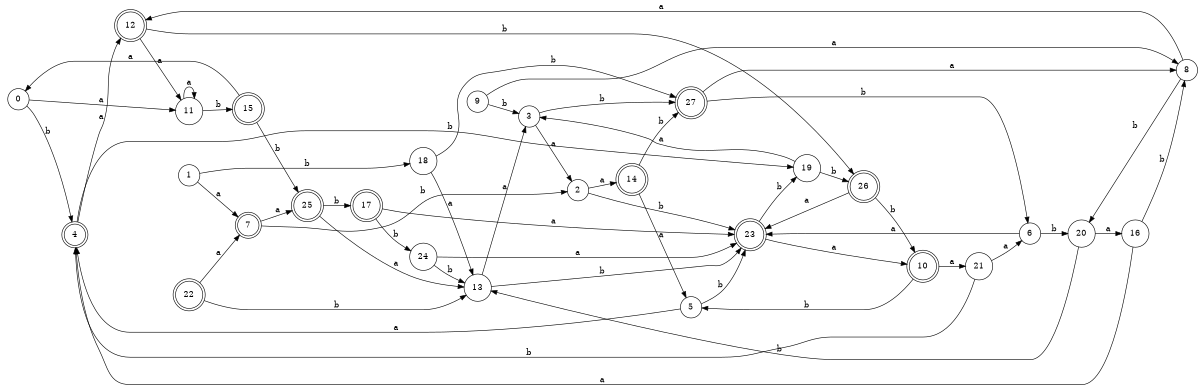 digraph n23_7 {
__start0 [label="" shape="none"];

rankdir=LR;
size="8,5";

s0 [style="filled", color="black", fillcolor="white" shape="circle", label="0"];
s1 [style="filled", color="black", fillcolor="white" shape="circle", label="1"];
s2 [style="filled", color="black", fillcolor="white" shape="circle", label="2"];
s3 [style="filled", color="black", fillcolor="white" shape="circle", label="3"];
s4 [style="rounded,filled", color="black", fillcolor="white" shape="doublecircle", label="4"];
s5 [style="filled", color="black", fillcolor="white" shape="circle", label="5"];
s6 [style="filled", color="black", fillcolor="white" shape="circle", label="6"];
s7 [style="rounded,filled", color="black", fillcolor="white" shape="doublecircle", label="7"];
s8 [style="filled", color="black", fillcolor="white" shape="circle", label="8"];
s9 [style="filled", color="black", fillcolor="white" shape="circle", label="9"];
s10 [style="rounded,filled", color="black", fillcolor="white" shape="doublecircle", label="10"];
s11 [style="filled", color="black", fillcolor="white" shape="circle", label="11"];
s12 [style="rounded,filled", color="black", fillcolor="white" shape="doublecircle", label="12"];
s13 [style="filled", color="black", fillcolor="white" shape="circle", label="13"];
s14 [style="rounded,filled", color="black", fillcolor="white" shape="doublecircle", label="14"];
s15 [style="rounded,filled", color="black", fillcolor="white" shape="doublecircle", label="15"];
s16 [style="filled", color="black", fillcolor="white" shape="circle", label="16"];
s17 [style="rounded,filled", color="black", fillcolor="white" shape="doublecircle", label="17"];
s18 [style="filled", color="black", fillcolor="white" shape="circle", label="18"];
s19 [style="filled", color="black", fillcolor="white" shape="circle", label="19"];
s20 [style="filled", color="black", fillcolor="white" shape="circle", label="20"];
s21 [style="filled", color="black", fillcolor="white" shape="circle", label="21"];
s22 [style="rounded,filled", color="black", fillcolor="white" shape="doublecircle", label="22"];
s23 [style="rounded,filled", color="black", fillcolor="white" shape="doublecircle", label="23"];
s24 [style="filled", color="black", fillcolor="white" shape="circle", label="24"];
s25 [style="rounded,filled", color="black", fillcolor="white" shape="doublecircle", label="25"];
s26 [style="rounded,filled", color="black", fillcolor="white" shape="doublecircle", label="26"];
s27 [style="rounded,filled", color="black", fillcolor="white" shape="doublecircle", label="27"];
s0 -> s11 [label="a"];
s0 -> s4 [label="b"];
s1 -> s7 [label="a"];
s1 -> s18 [label="b"];
s2 -> s14 [label="a"];
s2 -> s23 [label="b"];
s3 -> s2 [label="a"];
s3 -> s27 [label="b"];
s4 -> s12 [label="a"];
s4 -> s19 [label="b"];
s5 -> s4 [label="a"];
s5 -> s23 [label="b"];
s6 -> s23 [label="a"];
s6 -> s20 [label="b"];
s7 -> s25 [label="a"];
s7 -> s2 [label="b"];
s8 -> s12 [label="a"];
s8 -> s20 [label="b"];
s9 -> s8 [label="a"];
s9 -> s3 [label="b"];
s10 -> s21 [label="a"];
s10 -> s5 [label="b"];
s11 -> s11 [label="a"];
s11 -> s15 [label="b"];
s12 -> s11 [label="a"];
s12 -> s26 [label="b"];
s13 -> s3 [label="a"];
s13 -> s23 [label="b"];
s14 -> s5 [label="a"];
s14 -> s27 [label="b"];
s15 -> s0 [label="a"];
s15 -> s25 [label="b"];
s16 -> s4 [label="a"];
s16 -> s8 [label="b"];
s17 -> s23 [label="a"];
s17 -> s24 [label="b"];
s18 -> s13 [label="a"];
s18 -> s27 [label="b"];
s19 -> s3 [label="a"];
s19 -> s26 [label="b"];
s20 -> s16 [label="a"];
s20 -> s13 [label="b"];
s21 -> s6 [label="a"];
s21 -> s4 [label="b"];
s22 -> s7 [label="a"];
s22 -> s13 [label="b"];
s23 -> s10 [label="a"];
s23 -> s19 [label="b"];
s24 -> s23 [label="a"];
s24 -> s13 [label="b"];
s25 -> s13 [label="a"];
s25 -> s17 [label="b"];
s26 -> s23 [label="a"];
s26 -> s10 [label="b"];
s27 -> s8 [label="a"];
s27 -> s6 [label="b"];

}